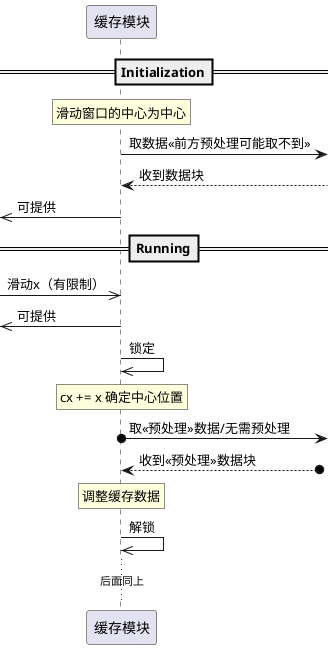 @startuml
'预处理
participant "缓存模块" as A
==Initialization==
rnote over A: 滑动窗口的中心为中心
'A ->> A: 滑动窗口的\n中心为中心
A ->] : 取数据<<前方预处理可能取不到>>
A <--]: 收到数据块
[<<- A: 可提供
==Running==
[->> A: 滑动x（有限制）
[<<- A: 可提供
A ->> A: 锁定
rnote over A: cx += x 确定中心位置
A o->] : 取<<预处理>>数据/无需预处理
A <--o]: 收到<<预处理>>数据块
rnote over A: 调整缓存数据
A ->> A: 解锁
...后面同上...
@enduml